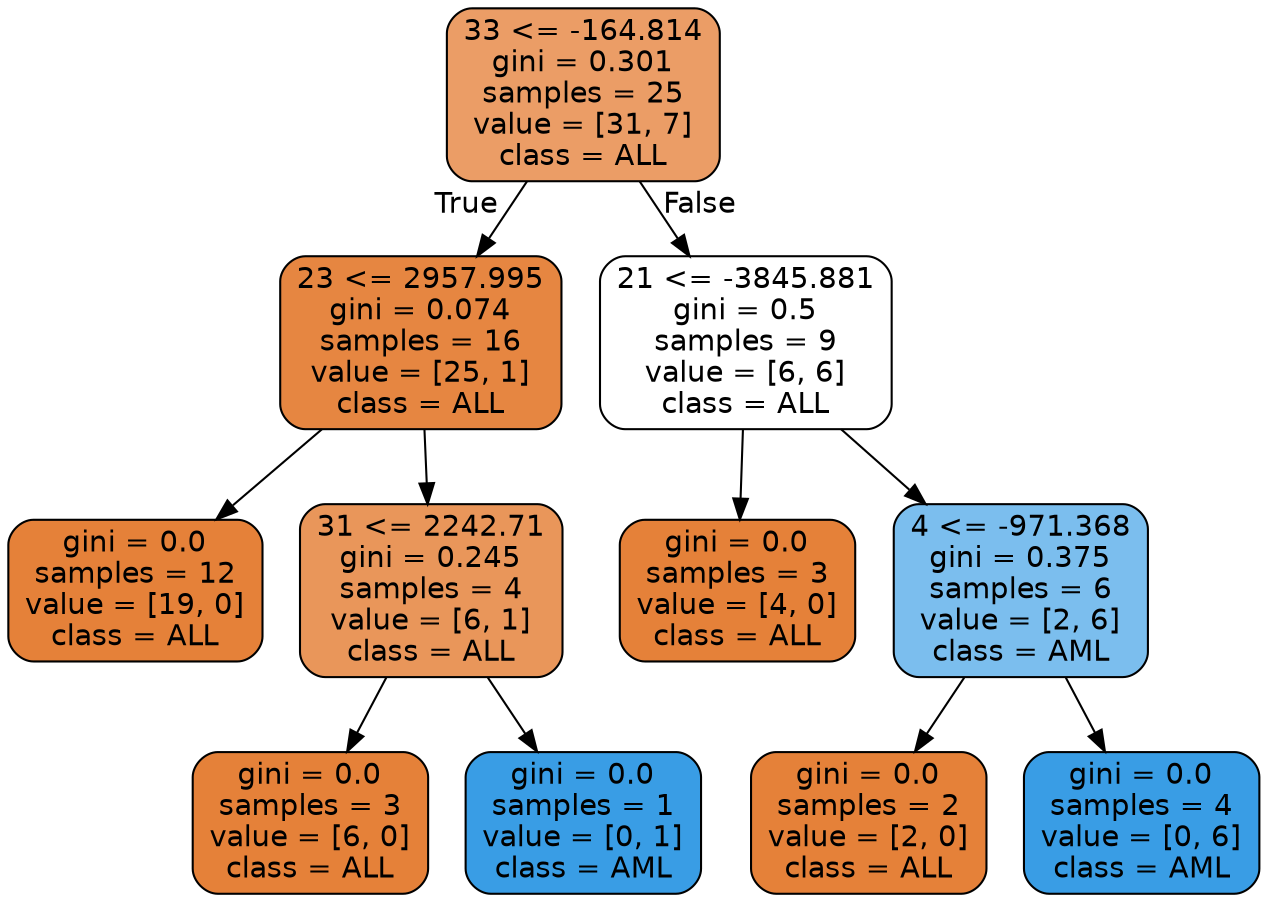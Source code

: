 digraph Tree {
node [shape=box, style="filled, rounded", color="black", fontname=helvetica] ;
edge [fontname=helvetica] ;
0 [label="33 <= -164.814\ngini = 0.301\nsamples = 25\nvalue = [31, 7]\nclass = ALL", fillcolor="#eb9d66"] ;
1 [label="23 <= 2957.995\ngini = 0.074\nsamples = 16\nvalue = [25, 1]\nclass = ALL", fillcolor="#e68641"] ;
0 -> 1 [labeldistance=2.5, labelangle=45, headlabel="True"] ;
2 [label="gini = 0.0\nsamples = 12\nvalue = [19, 0]\nclass = ALL", fillcolor="#e58139"] ;
1 -> 2 ;
3 [label="31 <= 2242.71\ngini = 0.245\nsamples = 4\nvalue = [6, 1]\nclass = ALL", fillcolor="#e9965a"] ;
1 -> 3 ;
4 [label="gini = 0.0\nsamples = 3\nvalue = [6, 0]\nclass = ALL", fillcolor="#e58139"] ;
3 -> 4 ;
5 [label="gini = 0.0\nsamples = 1\nvalue = [0, 1]\nclass = AML", fillcolor="#399de5"] ;
3 -> 5 ;
6 [label="21 <= -3845.881\ngini = 0.5\nsamples = 9\nvalue = [6, 6]\nclass = ALL", fillcolor="#ffffff"] ;
0 -> 6 [labeldistance=2.5, labelangle=-45, headlabel="False"] ;
7 [label="gini = 0.0\nsamples = 3\nvalue = [4, 0]\nclass = ALL", fillcolor="#e58139"] ;
6 -> 7 ;
8 [label="4 <= -971.368\ngini = 0.375\nsamples = 6\nvalue = [2, 6]\nclass = AML", fillcolor="#7bbeee"] ;
6 -> 8 ;
9 [label="gini = 0.0\nsamples = 2\nvalue = [2, 0]\nclass = ALL", fillcolor="#e58139"] ;
8 -> 9 ;
10 [label="gini = 0.0\nsamples = 4\nvalue = [0, 6]\nclass = AML", fillcolor="#399de5"] ;
8 -> 10 ;
}